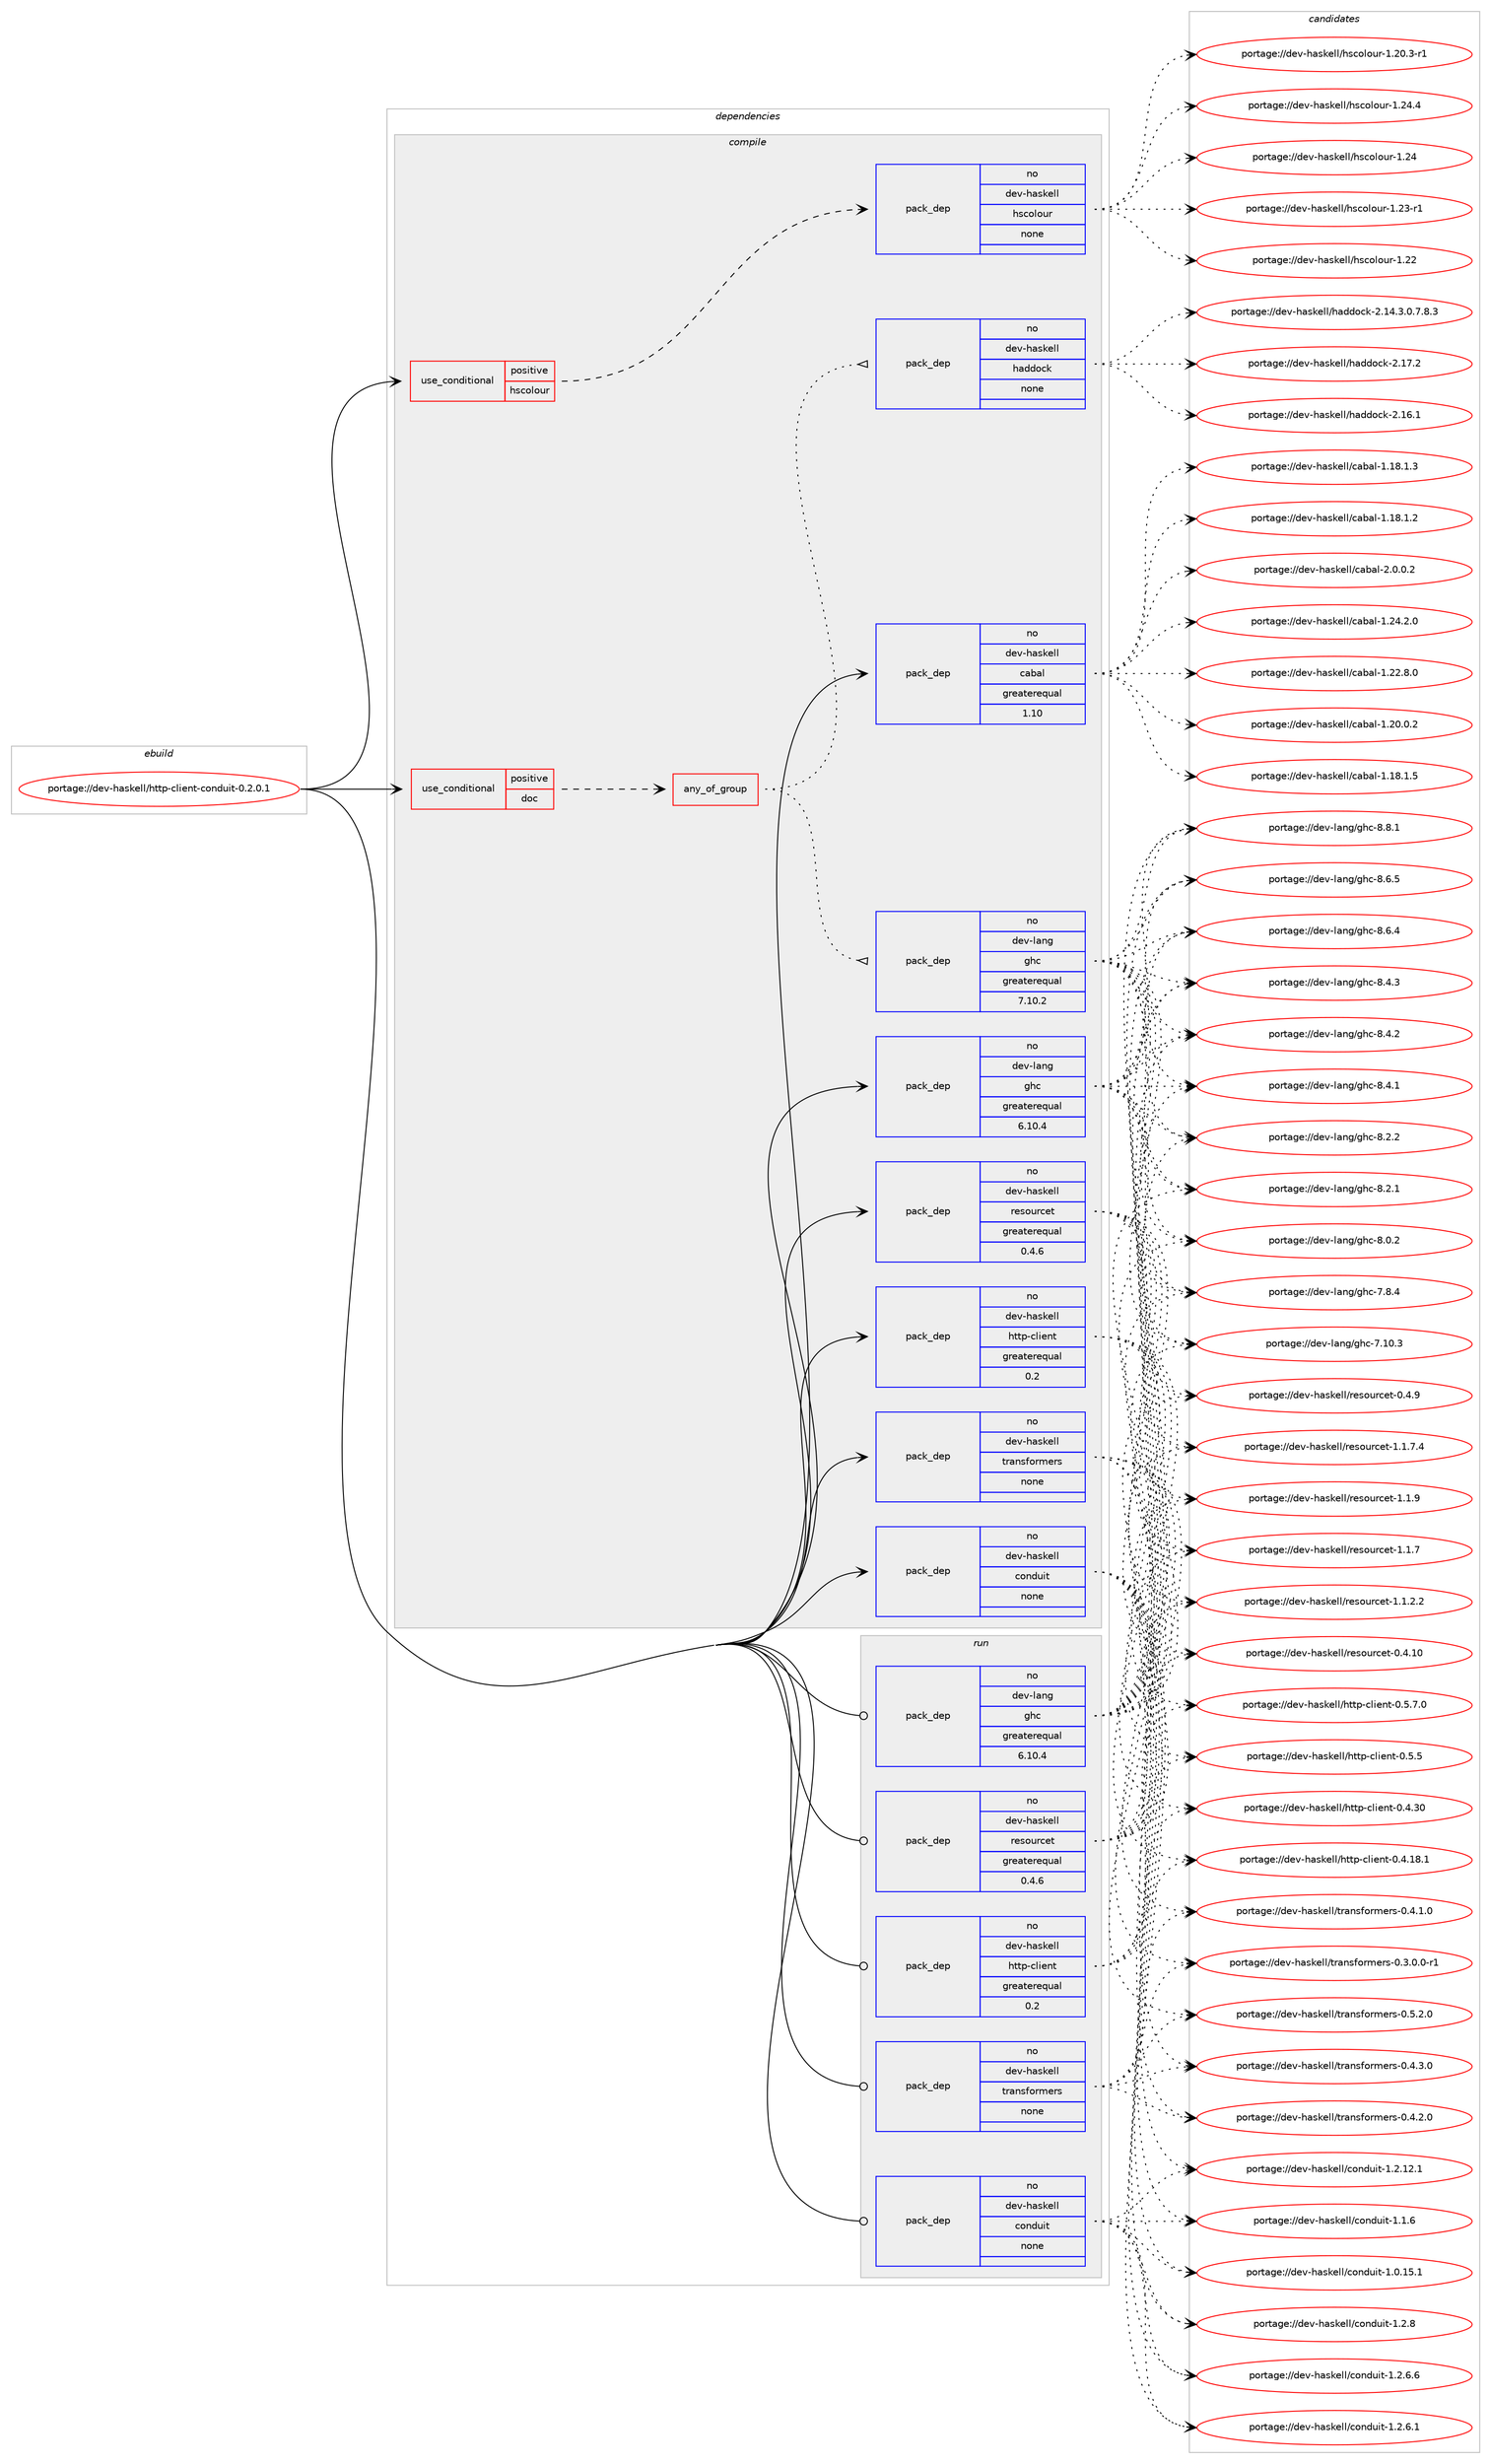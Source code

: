 digraph prolog {

# *************
# Graph options
# *************

newrank=true;
concentrate=true;
compound=true;
graph [rankdir=LR,fontname=Helvetica,fontsize=10,ranksep=1.5];#, ranksep=2.5, nodesep=0.2];
edge  [arrowhead=vee];
node  [fontname=Helvetica,fontsize=10];

# **********
# The ebuild
# **********

subgraph cluster_leftcol {
color=gray;
label=<<i>ebuild</i>>;
id [label="portage://dev-haskell/http-client-conduit-0.2.0.1", color=red, width=4, href="../dev-haskell/http-client-conduit-0.2.0.1.svg"];
}

# ****************
# The dependencies
# ****************

subgraph cluster_midcol {
color=gray;
label=<<i>dependencies</i>>;
subgraph cluster_compile {
fillcolor="#eeeeee";
style=filled;
label=<<i>compile</i>>;
subgraph cond133227 {
dependency556605 [label=<<TABLE BORDER="0" CELLBORDER="1" CELLSPACING="0" CELLPADDING="4"><TR><TD ROWSPAN="3" CELLPADDING="10">use_conditional</TD></TR><TR><TD>positive</TD></TR><TR><TD>doc</TD></TR></TABLE>>, shape=none, color=red];
subgraph any6216 {
dependency556606 [label=<<TABLE BORDER="0" CELLBORDER="1" CELLSPACING="0" CELLPADDING="4"><TR><TD CELLPADDING="10">any_of_group</TD></TR></TABLE>>, shape=none, color=red];subgraph pack416925 {
dependency556607 [label=<<TABLE BORDER="0" CELLBORDER="1" CELLSPACING="0" CELLPADDING="4" WIDTH="220"><TR><TD ROWSPAN="6" CELLPADDING="30">pack_dep</TD></TR><TR><TD WIDTH="110">no</TD></TR><TR><TD>dev-haskell</TD></TR><TR><TD>haddock</TD></TR><TR><TD>none</TD></TR><TR><TD></TD></TR></TABLE>>, shape=none, color=blue];
}
dependency556606:e -> dependency556607:w [weight=20,style="dotted",arrowhead="oinv"];
subgraph pack416926 {
dependency556608 [label=<<TABLE BORDER="0" CELLBORDER="1" CELLSPACING="0" CELLPADDING="4" WIDTH="220"><TR><TD ROWSPAN="6" CELLPADDING="30">pack_dep</TD></TR><TR><TD WIDTH="110">no</TD></TR><TR><TD>dev-lang</TD></TR><TR><TD>ghc</TD></TR><TR><TD>greaterequal</TD></TR><TR><TD>7.10.2</TD></TR></TABLE>>, shape=none, color=blue];
}
dependency556606:e -> dependency556608:w [weight=20,style="dotted",arrowhead="oinv"];
}
dependency556605:e -> dependency556606:w [weight=20,style="dashed",arrowhead="vee"];
}
id:e -> dependency556605:w [weight=20,style="solid",arrowhead="vee"];
subgraph cond133228 {
dependency556609 [label=<<TABLE BORDER="0" CELLBORDER="1" CELLSPACING="0" CELLPADDING="4"><TR><TD ROWSPAN="3" CELLPADDING="10">use_conditional</TD></TR><TR><TD>positive</TD></TR><TR><TD>hscolour</TD></TR></TABLE>>, shape=none, color=red];
subgraph pack416927 {
dependency556610 [label=<<TABLE BORDER="0" CELLBORDER="1" CELLSPACING="0" CELLPADDING="4" WIDTH="220"><TR><TD ROWSPAN="6" CELLPADDING="30">pack_dep</TD></TR><TR><TD WIDTH="110">no</TD></TR><TR><TD>dev-haskell</TD></TR><TR><TD>hscolour</TD></TR><TR><TD>none</TD></TR><TR><TD></TD></TR></TABLE>>, shape=none, color=blue];
}
dependency556609:e -> dependency556610:w [weight=20,style="dashed",arrowhead="vee"];
}
id:e -> dependency556609:w [weight=20,style="solid",arrowhead="vee"];
subgraph pack416928 {
dependency556611 [label=<<TABLE BORDER="0" CELLBORDER="1" CELLSPACING="0" CELLPADDING="4" WIDTH="220"><TR><TD ROWSPAN="6" CELLPADDING="30">pack_dep</TD></TR><TR><TD WIDTH="110">no</TD></TR><TR><TD>dev-haskell</TD></TR><TR><TD>cabal</TD></TR><TR><TD>greaterequal</TD></TR><TR><TD>1.10</TD></TR></TABLE>>, shape=none, color=blue];
}
id:e -> dependency556611:w [weight=20,style="solid",arrowhead="vee"];
subgraph pack416929 {
dependency556612 [label=<<TABLE BORDER="0" CELLBORDER="1" CELLSPACING="0" CELLPADDING="4" WIDTH="220"><TR><TD ROWSPAN="6" CELLPADDING="30">pack_dep</TD></TR><TR><TD WIDTH="110">no</TD></TR><TR><TD>dev-haskell</TD></TR><TR><TD>conduit</TD></TR><TR><TD>none</TD></TR><TR><TD></TD></TR></TABLE>>, shape=none, color=blue];
}
id:e -> dependency556612:w [weight=20,style="solid",arrowhead="vee"];
subgraph pack416930 {
dependency556613 [label=<<TABLE BORDER="0" CELLBORDER="1" CELLSPACING="0" CELLPADDING="4" WIDTH="220"><TR><TD ROWSPAN="6" CELLPADDING="30">pack_dep</TD></TR><TR><TD WIDTH="110">no</TD></TR><TR><TD>dev-haskell</TD></TR><TR><TD>http-client</TD></TR><TR><TD>greaterequal</TD></TR><TR><TD>0.2</TD></TR></TABLE>>, shape=none, color=blue];
}
id:e -> dependency556613:w [weight=20,style="solid",arrowhead="vee"];
subgraph pack416931 {
dependency556614 [label=<<TABLE BORDER="0" CELLBORDER="1" CELLSPACING="0" CELLPADDING="4" WIDTH="220"><TR><TD ROWSPAN="6" CELLPADDING="30">pack_dep</TD></TR><TR><TD WIDTH="110">no</TD></TR><TR><TD>dev-haskell</TD></TR><TR><TD>resourcet</TD></TR><TR><TD>greaterequal</TD></TR><TR><TD>0.4.6</TD></TR></TABLE>>, shape=none, color=blue];
}
id:e -> dependency556614:w [weight=20,style="solid",arrowhead="vee"];
subgraph pack416932 {
dependency556615 [label=<<TABLE BORDER="0" CELLBORDER="1" CELLSPACING="0" CELLPADDING="4" WIDTH="220"><TR><TD ROWSPAN="6" CELLPADDING="30">pack_dep</TD></TR><TR><TD WIDTH="110">no</TD></TR><TR><TD>dev-haskell</TD></TR><TR><TD>transformers</TD></TR><TR><TD>none</TD></TR><TR><TD></TD></TR></TABLE>>, shape=none, color=blue];
}
id:e -> dependency556615:w [weight=20,style="solid",arrowhead="vee"];
subgraph pack416933 {
dependency556616 [label=<<TABLE BORDER="0" CELLBORDER="1" CELLSPACING="0" CELLPADDING="4" WIDTH="220"><TR><TD ROWSPAN="6" CELLPADDING="30">pack_dep</TD></TR><TR><TD WIDTH="110">no</TD></TR><TR><TD>dev-lang</TD></TR><TR><TD>ghc</TD></TR><TR><TD>greaterequal</TD></TR><TR><TD>6.10.4</TD></TR></TABLE>>, shape=none, color=blue];
}
id:e -> dependency556616:w [weight=20,style="solid",arrowhead="vee"];
}
subgraph cluster_compileandrun {
fillcolor="#eeeeee";
style=filled;
label=<<i>compile and run</i>>;
}
subgraph cluster_run {
fillcolor="#eeeeee";
style=filled;
label=<<i>run</i>>;
subgraph pack416934 {
dependency556617 [label=<<TABLE BORDER="0" CELLBORDER="1" CELLSPACING="0" CELLPADDING="4" WIDTH="220"><TR><TD ROWSPAN="6" CELLPADDING="30">pack_dep</TD></TR><TR><TD WIDTH="110">no</TD></TR><TR><TD>dev-haskell</TD></TR><TR><TD>conduit</TD></TR><TR><TD>none</TD></TR><TR><TD></TD></TR></TABLE>>, shape=none, color=blue];
}
id:e -> dependency556617:w [weight=20,style="solid",arrowhead="odot"];
subgraph pack416935 {
dependency556618 [label=<<TABLE BORDER="0" CELLBORDER="1" CELLSPACING="0" CELLPADDING="4" WIDTH="220"><TR><TD ROWSPAN="6" CELLPADDING="30">pack_dep</TD></TR><TR><TD WIDTH="110">no</TD></TR><TR><TD>dev-haskell</TD></TR><TR><TD>http-client</TD></TR><TR><TD>greaterequal</TD></TR><TR><TD>0.2</TD></TR></TABLE>>, shape=none, color=blue];
}
id:e -> dependency556618:w [weight=20,style="solid",arrowhead="odot"];
subgraph pack416936 {
dependency556619 [label=<<TABLE BORDER="0" CELLBORDER="1" CELLSPACING="0" CELLPADDING="4" WIDTH="220"><TR><TD ROWSPAN="6" CELLPADDING="30">pack_dep</TD></TR><TR><TD WIDTH="110">no</TD></TR><TR><TD>dev-haskell</TD></TR><TR><TD>resourcet</TD></TR><TR><TD>greaterequal</TD></TR><TR><TD>0.4.6</TD></TR></TABLE>>, shape=none, color=blue];
}
id:e -> dependency556619:w [weight=20,style="solid",arrowhead="odot"];
subgraph pack416937 {
dependency556620 [label=<<TABLE BORDER="0" CELLBORDER="1" CELLSPACING="0" CELLPADDING="4" WIDTH="220"><TR><TD ROWSPAN="6" CELLPADDING="30">pack_dep</TD></TR><TR><TD WIDTH="110">no</TD></TR><TR><TD>dev-haskell</TD></TR><TR><TD>transformers</TD></TR><TR><TD>none</TD></TR><TR><TD></TD></TR></TABLE>>, shape=none, color=blue];
}
id:e -> dependency556620:w [weight=20,style="solid",arrowhead="odot"];
subgraph pack416938 {
dependency556621 [label=<<TABLE BORDER="0" CELLBORDER="1" CELLSPACING="0" CELLPADDING="4" WIDTH="220"><TR><TD ROWSPAN="6" CELLPADDING="30">pack_dep</TD></TR><TR><TD WIDTH="110">no</TD></TR><TR><TD>dev-lang</TD></TR><TR><TD>ghc</TD></TR><TR><TD>greaterequal</TD></TR><TR><TD>6.10.4</TD></TR></TABLE>>, shape=none, color=blue];
}
id:e -> dependency556621:w [weight=20,style="solid",arrowhead="odot"];
}
}

# **************
# The candidates
# **************

subgraph cluster_choices {
rank=same;
color=gray;
label=<<i>candidates</i>>;

subgraph choice416925 {
color=black;
nodesep=1;
choice100101118451049711510710110810847104971001001119910745504649554650 [label="portage://dev-haskell/haddock-2.17.2", color=red, width=4,href="../dev-haskell/haddock-2.17.2.svg"];
choice100101118451049711510710110810847104971001001119910745504649544649 [label="portage://dev-haskell/haddock-2.16.1", color=red, width=4,href="../dev-haskell/haddock-2.16.1.svg"];
choice1001011184510497115107101108108471049710010011199107455046495246514648465546564651 [label="portage://dev-haskell/haddock-2.14.3.0.7.8.3", color=red, width=4,href="../dev-haskell/haddock-2.14.3.0.7.8.3.svg"];
dependency556607:e -> choice100101118451049711510710110810847104971001001119910745504649554650:w [style=dotted,weight="100"];
dependency556607:e -> choice100101118451049711510710110810847104971001001119910745504649544649:w [style=dotted,weight="100"];
dependency556607:e -> choice1001011184510497115107101108108471049710010011199107455046495246514648465546564651:w [style=dotted,weight="100"];
}
subgraph choice416926 {
color=black;
nodesep=1;
choice10010111845108971101034710310499455646564649 [label="portage://dev-lang/ghc-8.8.1", color=red, width=4,href="../dev-lang/ghc-8.8.1.svg"];
choice10010111845108971101034710310499455646544653 [label="portage://dev-lang/ghc-8.6.5", color=red, width=4,href="../dev-lang/ghc-8.6.5.svg"];
choice10010111845108971101034710310499455646544652 [label="portage://dev-lang/ghc-8.6.4", color=red, width=4,href="../dev-lang/ghc-8.6.4.svg"];
choice10010111845108971101034710310499455646524651 [label="portage://dev-lang/ghc-8.4.3", color=red, width=4,href="../dev-lang/ghc-8.4.3.svg"];
choice10010111845108971101034710310499455646524650 [label="portage://dev-lang/ghc-8.4.2", color=red, width=4,href="../dev-lang/ghc-8.4.2.svg"];
choice10010111845108971101034710310499455646524649 [label="portage://dev-lang/ghc-8.4.1", color=red, width=4,href="../dev-lang/ghc-8.4.1.svg"];
choice10010111845108971101034710310499455646504650 [label="portage://dev-lang/ghc-8.2.2", color=red, width=4,href="../dev-lang/ghc-8.2.2.svg"];
choice10010111845108971101034710310499455646504649 [label="portage://dev-lang/ghc-8.2.1", color=red, width=4,href="../dev-lang/ghc-8.2.1.svg"];
choice10010111845108971101034710310499455646484650 [label="portage://dev-lang/ghc-8.0.2", color=red, width=4,href="../dev-lang/ghc-8.0.2.svg"];
choice10010111845108971101034710310499455546564652 [label="portage://dev-lang/ghc-7.8.4", color=red, width=4,href="../dev-lang/ghc-7.8.4.svg"];
choice1001011184510897110103471031049945554649484651 [label="portage://dev-lang/ghc-7.10.3", color=red, width=4,href="../dev-lang/ghc-7.10.3.svg"];
dependency556608:e -> choice10010111845108971101034710310499455646564649:w [style=dotted,weight="100"];
dependency556608:e -> choice10010111845108971101034710310499455646544653:w [style=dotted,weight="100"];
dependency556608:e -> choice10010111845108971101034710310499455646544652:w [style=dotted,weight="100"];
dependency556608:e -> choice10010111845108971101034710310499455646524651:w [style=dotted,weight="100"];
dependency556608:e -> choice10010111845108971101034710310499455646524650:w [style=dotted,weight="100"];
dependency556608:e -> choice10010111845108971101034710310499455646524649:w [style=dotted,weight="100"];
dependency556608:e -> choice10010111845108971101034710310499455646504650:w [style=dotted,weight="100"];
dependency556608:e -> choice10010111845108971101034710310499455646504649:w [style=dotted,weight="100"];
dependency556608:e -> choice10010111845108971101034710310499455646484650:w [style=dotted,weight="100"];
dependency556608:e -> choice10010111845108971101034710310499455546564652:w [style=dotted,weight="100"];
dependency556608:e -> choice1001011184510897110103471031049945554649484651:w [style=dotted,weight="100"];
}
subgraph choice416927 {
color=black;
nodesep=1;
choice1001011184510497115107101108108471041159911110811111711445494650524652 [label="portage://dev-haskell/hscolour-1.24.4", color=red, width=4,href="../dev-haskell/hscolour-1.24.4.svg"];
choice100101118451049711510710110810847104115991111081111171144549465052 [label="portage://dev-haskell/hscolour-1.24", color=red, width=4,href="../dev-haskell/hscolour-1.24.svg"];
choice1001011184510497115107101108108471041159911110811111711445494650514511449 [label="portage://dev-haskell/hscolour-1.23-r1", color=red, width=4,href="../dev-haskell/hscolour-1.23-r1.svg"];
choice100101118451049711510710110810847104115991111081111171144549465050 [label="portage://dev-haskell/hscolour-1.22", color=red, width=4,href="../dev-haskell/hscolour-1.22.svg"];
choice10010111845104971151071011081084710411599111108111117114454946504846514511449 [label="portage://dev-haskell/hscolour-1.20.3-r1", color=red, width=4,href="../dev-haskell/hscolour-1.20.3-r1.svg"];
dependency556610:e -> choice1001011184510497115107101108108471041159911110811111711445494650524652:w [style=dotted,weight="100"];
dependency556610:e -> choice100101118451049711510710110810847104115991111081111171144549465052:w [style=dotted,weight="100"];
dependency556610:e -> choice1001011184510497115107101108108471041159911110811111711445494650514511449:w [style=dotted,weight="100"];
dependency556610:e -> choice100101118451049711510710110810847104115991111081111171144549465050:w [style=dotted,weight="100"];
dependency556610:e -> choice10010111845104971151071011081084710411599111108111117114454946504846514511449:w [style=dotted,weight="100"];
}
subgraph choice416928 {
color=black;
nodesep=1;
choice100101118451049711510710110810847999798971084550464846484650 [label="portage://dev-haskell/cabal-2.0.0.2", color=red, width=4,href="../dev-haskell/cabal-2.0.0.2.svg"];
choice10010111845104971151071011081084799979897108454946505246504648 [label="portage://dev-haskell/cabal-1.24.2.0", color=red, width=4,href="../dev-haskell/cabal-1.24.2.0.svg"];
choice10010111845104971151071011081084799979897108454946505046564648 [label="portage://dev-haskell/cabal-1.22.8.0", color=red, width=4,href="../dev-haskell/cabal-1.22.8.0.svg"];
choice10010111845104971151071011081084799979897108454946504846484650 [label="portage://dev-haskell/cabal-1.20.0.2", color=red, width=4,href="../dev-haskell/cabal-1.20.0.2.svg"];
choice10010111845104971151071011081084799979897108454946495646494653 [label="portage://dev-haskell/cabal-1.18.1.5", color=red, width=4,href="../dev-haskell/cabal-1.18.1.5.svg"];
choice10010111845104971151071011081084799979897108454946495646494651 [label="portage://dev-haskell/cabal-1.18.1.3", color=red, width=4,href="../dev-haskell/cabal-1.18.1.3.svg"];
choice10010111845104971151071011081084799979897108454946495646494650 [label="portage://dev-haskell/cabal-1.18.1.2", color=red, width=4,href="../dev-haskell/cabal-1.18.1.2.svg"];
dependency556611:e -> choice100101118451049711510710110810847999798971084550464846484650:w [style=dotted,weight="100"];
dependency556611:e -> choice10010111845104971151071011081084799979897108454946505246504648:w [style=dotted,weight="100"];
dependency556611:e -> choice10010111845104971151071011081084799979897108454946505046564648:w [style=dotted,weight="100"];
dependency556611:e -> choice10010111845104971151071011081084799979897108454946504846484650:w [style=dotted,weight="100"];
dependency556611:e -> choice10010111845104971151071011081084799979897108454946495646494653:w [style=dotted,weight="100"];
dependency556611:e -> choice10010111845104971151071011081084799979897108454946495646494651:w [style=dotted,weight="100"];
dependency556611:e -> choice10010111845104971151071011081084799979897108454946495646494650:w [style=dotted,weight="100"];
}
subgraph choice416929 {
color=black;
nodesep=1;
choice10010111845104971151071011081084799111110100117105116454946504656 [label="portage://dev-haskell/conduit-1.2.8", color=red, width=4,href="../dev-haskell/conduit-1.2.8.svg"];
choice100101118451049711510710110810847991111101001171051164549465046544654 [label="portage://dev-haskell/conduit-1.2.6.6", color=red, width=4,href="../dev-haskell/conduit-1.2.6.6.svg"];
choice100101118451049711510710110810847991111101001171051164549465046544649 [label="portage://dev-haskell/conduit-1.2.6.1", color=red, width=4,href="../dev-haskell/conduit-1.2.6.1.svg"];
choice10010111845104971151071011081084799111110100117105116454946504649504649 [label="portage://dev-haskell/conduit-1.2.12.1", color=red, width=4,href="../dev-haskell/conduit-1.2.12.1.svg"];
choice10010111845104971151071011081084799111110100117105116454946494654 [label="portage://dev-haskell/conduit-1.1.6", color=red, width=4,href="../dev-haskell/conduit-1.1.6.svg"];
choice10010111845104971151071011081084799111110100117105116454946484649534649 [label="portage://dev-haskell/conduit-1.0.15.1", color=red, width=4,href="../dev-haskell/conduit-1.0.15.1.svg"];
dependency556612:e -> choice10010111845104971151071011081084799111110100117105116454946504656:w [style=dotted,weight="100"];
dependency556612:e -> choice100101118451049711510710110810847991111101001171051164549465046544654:w [style=dotted,weight="100"];
dependency556612:e -> choice100101118451049711510710110810847991111101001171051164549465046544649:w [style=dotted,weight="100"];
dependency556612:e -> choice10010111845104971151071011081084799111110100117105116454946504649504649:w [style=dotted,weight="100"];
dependency556612:e -> choice10010111845104971151071011081084799111110100117105116454946494654:w [style=dotted,weight="100"];
dependency556612:e -> choice10010111845104971151071011081084799111110100117105116454946484649534649:w [style=dotted,weight="100"];
}
subgraph choice416930 {
color=black;
nodesep=1;
choice10010111845104971151071011081084710411611611245991081051011101164548465346554648 [label="portage://dev-haskell/http-client-0.5.7.0", color=red, width=4,href="../dev-haskell/http-client-0.5.7.0.svg"];
choice1001011184510497115107101108108471041161161124599108105101110116454846534653 [label="portage://dev-haskell/http-client-0.5.5", color=red, width=4,href="../dev-haskell/http-client-0.5.5.svg"];
choice100101118451049711510710110810847104116116112459910810510111011645484652465148 [label="portage://dev-haskell/http-client-0.4.30", color=red, width=4,href="../dev-haskell/http-client-0.4.30.svg"];
choice1001011184510497115107101108108471041161161124599108105101110116454846524649564649 [label="portage://dev-haskell/http-client-0.4.18.1", color=red, width=4,href="../dev-haskell/http-client-0.4.18.1.svg"];
dependency556613:e -> choice10010111845104971151071011081084710411611611245991081051011101164548465346554648:w [style=dotted,weight="100"];
dependency556613:e -> choice1001011184510497115107101108108471041161161124599108105101110116454846534653:w [style=dotted,weight="100"];
dependency556613:e -> choice100101118451049711510710110810847104116116112459910810510111011645484652465148:w [style=dotted,weight="100"];
dependency556613:e -> choice1001011184510497115107101108108471041161161124599108105101110116454846524649564649:w [style=dotted,weight="100"];
}
subgraph choice416931 {
color=black;
nodesep=1;
choice10010111845104971151071011081084711410111511111711499101116454946494657 [label="portage://dev-haskell/resourcet-1.1.9", color=red, width=4,href="../dev-haskell/resourcet-1.1.9.svg"];
choice100101118451049711510710110810847114101115111117114991011164549464946554652 [label="portage://dev-haskell/resourcet-1.1.7.4", color=red, width=4,href="../dev-haskell/resourcet-1.1.7.4.svg"];
choice10010111845104971151071011081084711410111511111711499101116454946494655 [label="portage://dev-haskell/resourcet-1.1.7", color=red, width=4,href="../dev-haskell/resourcet-1.1.7.svg"];
choice100101118451049711510710110810847114101115111117114991011164549464946504650 [label="portage://dev-haskell/resourcet-1.1.2.2", color=red, width=4,href="../dev-haskell/resourcet-1.1.2.2.svg"];
choice10010111845104971151071011081084711410111511111711499101116454846524657 [label="portage://dev-haskell/resourcet-0.4.9", color=red, width=4,href="../dev-haskell/resourcet-0.4.9.svg"];
choice1001011184510497115107101108108471141011151111171149910111645484652464948 [label="portage://dev-haskell/resourcet-0.4.10", color=red, width=4,href="../dev-haskell/resourcet-0.4.10.svg"];
dependency556614:e -> choice10010111845104971151071011081084711410111511111711499101116454946494657:w [style=dotted,weight="100"];
dependency556614:e -> choice100101118451049711510710110810847114101115111117114991011164549464946554652:w [style=dotted,weight="100"];
dependency556614:e -> choice10010111845104971151071011081084711410111511111711499101116454946494655:w [style=dotted,weight="100"];
dependency556614:e -> choice100101118451049711510710110810847114101115111117114991011164549464946504650:w [style=dotted,weight="100"];
dependency556614:e -> choice10010111845104971151071011081084711410111511111711499101116454846524657:w [style=dotted,weight="100"];
dependency556614:e -> choice1001011184510497115107101108108471141011151111171149910111645484652464948:w [style=dotted,weight="100"];
}
subgraph choice416932 {
color=black;
nodesep=1;
choice100101118451049711510710110810847116114971101151021111141091011141154548465346504648 [label="portage://dev-haskell/transformers-0.5.2.0", color=red, width=4,href="../dev-haskell/transformers-0.5.2.0.svg"];
choice100101118451049711510710110810847116114971101151021111141091011141154548465246514648 [label="portage://dev-haskell/transformers-0.4.3.0", color=red, width=4,href="../dev-haskell/transformers-0.4.3.0.svg"];
choice100101118451049711510710110810847116114971101151021111141091011141154548465246504648 [label="portage://dev-haskell/transformers-0.4.2.0", color=red, width=4,href="../dev-haskell/transformers-0.4.2.0.svg"];
choice100101118451049711510710110810847116114971101151021111141091011141154548465246494648 [label="portage://dev-haskell/transformers-0.4.1.0", color=red, width=4,href="../dev-haskell/transformers-0.4.1.0.svg"];
choice1001011184510497115107101108108471161149711011510211111410910111411545484651464846484511449 [label="portage://dev-haskell/transformers-0.3.0.0-r1", color=red, width=4,href="../dev-haskell/transformers-0.3.0.0-r1.svg"];
dependency556615:e -> choice100101118451049711510710110810847116114971101151021111141091011141154548465346504648:w [style=dotted,weight="100"];
dependency556615:e -> choice100101118451049711510710110810847116114971101151021111141091011141154548465246514648:w [style=dotted,weight="100"];
dependency556615:e -> choice100101118451049711510710110810847116114971101151021111141091011141154548465246504648:w [style=dotted,weight="100"];
dependency556615:e -> choice100101118451049711510710110810847116114971101151021111141091011141154548465246494648:w [style=dotted,weight="100"];
dependency556615:e -> choice1001011184510497115107101108108471161149711011510211111410910111411545484651464846484511449:w [style=dotted,weight="100"];
}
subgraph choice416933 {
color=black;
nodesep=1;
choice10010111845108971101034710310499455646564649 [label="portage://dev-lang/ghc-8.8.1", color=red, width=4,href="../dev-lang/ghc-8.8.1.svg"];
choice10010111845108971101034710310499455646544653 [label="portage://dev-lang/ghc-8.6.5", color=red, width=4,href="../dev-lang/ghc-8.6.5.svg"];
choice10010111845108971101034710310499455646544652 [label="portage://dev-lang/ghc-8.6.4", color=red, width=4,href="../dev-lang/ghc-8.6.4.svg"];
choice10010111845108971101034710310499455646524651 [label="portage://dev-lang/ghc-8.4.3", color=red, width=4,href="../dev-lang/ghc-8.4.3.svg"];
choice10010111845108971101034710310499455646524650 [label="portage://dev-lang/ghc-8.4.2", color=red, width=4,href="../dev-lang/ghc-8.4.2.svg"];
choice10010111845108971101034710310499455646524649 [label="portage://dev-lang/ghc-8.4.1", color=red, width=4,href="../dev-lang/ghc-8.4.1.svg"];
choice10010111845108971101034710310499455646504650 [label="portage://dev-lang/ghc-8.2.2", color=red, width=4,href="../dev-lang/ghc-8.2.2.svg"];
choice10010111845108971101034710310499455646504649 [label="portage://dev-lang/ghc-8.2.1", color=red, width=4,href="../dev-lang/ghc-8.2.1.svg"];
choice10010111845108971101034710310499455646484650 [label="portage://dev-lang/ghc-8.0.2", color=red, width=4,href="../dev-lang/ghc-8.0.2.svg"];
choice10010111845108971101034710310499455546564652 [label="portage://dev-lang/ghc-7.8.4", color=red, width=4,href="../dev-lang/ghc-7.8.4.svg"];
choice1001011184510897110103471031049945554649484651 [label="portage://dev-lang/ghc-7.10.3", color=red, width=4,href="../dev-lang/ghc-7.10.3.svg"];
dependency556616:e -> choice10010111845108971101034710310499455646564649:w [style=dotted,weight="100"];
dependency556616:e -> choice10010111845108971101034710310499455646544653:w [style=dotted,weight="100"];
dependency556616:e -> choice10010111845108971101034710310499455646544652:w [style=dotted,weight="100"];
dependency556616:e -> choice10010111845108971101034710310499455646524651:w [style=dotted,weight="100"];
dependency556616:e -> choice10010111845108971101034710310499455646524650:w [style=dotted,weight="100"];
dependency556616:e -> choice10010111845108971101034710310499455646524649:w [style=dotted,weight="100"];
dependency556616:e -> choice10010111845108971101034710310499455646504650:w [style=dotted,weight="100"];
dependency556616:e -> choice10010111845108971101034710310499455646504649:w [style=dotted,weight="100"];
dependency556616:e -> choice10010111845108971101034710310499455646484650:w [style=dotted,weight="100"];
dependency556616:e -> choice10010111845108971101034710310499455546564652:w [style=dotted,weight="100"];
dependency556616:e -> choice1001011184510897110103471031049945554649484651:w [style=dotted,weight="100"];
}
subgraph choice416934 {
color=black;
nodesep=1;
choice10010111845104971151071011081084799111110100117105116454946504656 [label="portage://dev-haskell/conduit-1.2.8", color=red, width=4,href="../dev-haskell/conduit-1.2.8.svg"];
choice100101118451049711510710110810847991111101001171051164549465046544654 [label="portage://dev-haskell/conduit-1.2.6.6", color=red, width=4,href="../dev-haskell/conduit-1.2.6.6.svg"];
choice100101118451049711510710110810847991111101001171051164549465046544649 [label="portage://dev-haskell/conduit-1.2.6.1", color=red, width=4,href="../dev-haskell/conduit-1.2.6.1.svg"];
choice10010111845104971151071011081084799111110100117105116454946504649504649 [label="portage://dev-haskell/conduit-1.2.12.1", color=red, width=4,href="../dev-haskell/conduit-1.2.12.1.svg"];
choice10010111845104971151071011081084799111110100117105116454946494654 [label="portage://dev-haskell/conduit-1.1.6", color=red, width=4,href="../dev-haskell/conduit-1.1.6.svg"];
choice10010111845104971151071011081084799111110100117105116454946484649534649 [label="portage://dev-haskell/conduit-1.0.15.1", color=red, width=4,href="../dev-haskell/conduit-1.0.15.1.svg"];
dependency556617:e -> choice10010111845104971151071011081084799111110100117105116454946504656:w [style=dotted,weight="100"];
dependency556617:e -> choice100101118451049711510710110810847991111101001171051164549465046544654:w [style=dotted,weight="100"];
dependency556617:e -> choice100101118451049711510710110810847991111101001171051164549465046544649:w [style=dotted,weight="100"];
dependency556617:e -> choice10010111845104971151071011081084799111110100117105116454946504649504649:w [style=dotted,weight="100"];
dependency556617:e -> choice10010111845104971151071011081084799111110100117105116454946494654:w [style=dotted,weight="100"];
dependency556617:e -> choice10010111845104971151071011081084799111110100117105116454946484649534649:w [style=dotted,weight="100"];
}
subgraph choice416935 {
color=black;
nodesep=1;
choice10010111845104971151071011081084710411611611245991081051011101164548465346554648 [label="portage://dev-haskell/http-client-0.5.7.0", color=red, width=4,href="../dev-haskell/http-client-0.5.7.0.svg"];
choice1001011184510497115107101108108471041161161124599108105101110116454846534653 [label="portage://dev-haskell/http-client-0.5.5", color=red, width=4,href="../dev-haskell/http-client-0.5.5.svg"];
choice100101118451049711510710110810847104116116112459910810510111011645484652465148 [label="portage://dev-haskell/http-client-0.4.30", color=red, width=4,href="../dev-haskell/http-client-0.4.30.svg"];
choice1001011184510497115107101108108471041161161124599108105101110116454846524649564649 [label="portage://dev-haskell/http-client-0.4.18.1", color=red, width=4,href="../dev-haskell/http-client-0.4.18.1.svg"];
dependency556618:e -> choice10010111845104971151071011081084710411611611245991081051011101164548465346554648:w [style=dotted,weight="100"];
dependency556618:e -> choice1001011184510497115107101108108471041161161124599108105101110116454846534653:w [style=dotted,weight="100"];
dependency556618:e -> choice100101118451049711510710110810847104116116112459910810510111011645484652465148:w [style=dotted,weight="100"];
dependency556618:e -> choice1001011184510497115107101108108471041161161124599108105101110116454846524649564649:w [style=dotted,weight="100"];
}
subgraph choice416936 {
color=black;
nodesep=1;
choice10010111845104971151071011081084711410111511111711499101116454946494657 [label="portage://dev-haskell/resourcet-1.1.9", color=red, width=4,href="../dev-haskell/resourcet-1.1.9.svg"];
choice100101118451049711510710110810847114101115111117114991011164549464946554652 [label="portage://dev-haskell/resourcet-1.1.7.4", color=red, width=4,href="../dev-haskell/resourcet-1.1.7.4.svg"];
choice10010111845104971151071011081084711410111511111711499101116454946494655 [label="portage://dev-haskell/resourcet-1.1.7", color=red, width=4,href="../dev-haskell/resourcet-1.1.7.svg"];
choice100101118451049711510710110810847114101115111117114991011164549464946504650 [label="portage://dev-haskell/resourcet-1.1.2.2", color=red, width=4,href="../dev-haskell/resourcet-1.1.2.2.svg"];
choice10010111845104971151071011081084711410111511111711499101116454846524657 [label="portage://dev-haskell/resourcet-0.4.9", color=red, width=4,href="../dev-haskell/resourcet-0.4.9.svg"];
choice1001011184510497115107101108108471141011151111171149910111645484652464948 [label="portage://dev-haskell/resourcet-0.4.10", color=red, width=4,href="../dev-haskell/resourcet-0.4.10.svg"];
dependency556619:e -> choice10010111845104971151071011081084711410111511111711499101116454946494657:w [style=dotted,weight="100"];
dependency556619:e -> choice100101118451049711510710110810847114101115111117114991011164549464946554652:w [style=dotted,weight="100"];
dependency556619:e -> choice10010111845104971151071011081084711410111511111711499101116454946494655:w [style=dotted,weight="100"];
dependency556619:e -> choice100101118451049711510710110810847114101115111117114991011164549464946504650:w [style=dotted,weight="100"];
dependency556619:e -> choice10010111845104971151071011081084711410111511111711499101116454846524657:w [style=dotted,weight="100"];
dependency556619:e -> choice1001011184510497115107101108108471141011151111171149910111645484652464948:w [style=dotted,weight="100"];
}
subgraph choice416937 {
color=black;
nodesep=1;
choice100101118451049711510710110810847116114971101151021111141091011141154548465346504648 [label="portage://dev-haskell/transformers-0.5.2.0", color=red, width=4,href="../dev-haskell/transformers-0.5.2.0.svg"];
choice100101118451049711510710110810847116114971101151021111141091011141154548465246514648 [label="portage://dev-haskell/transformers-0.4.3.0", color=red, width=4,href="../dev-haskell/transformers-0.4.3.0.svg"];
choice100101118451049711510710110810847116114971101151021111141091011141154548465246504648 [label="portage://dev-haskell/transformers-0.4.2.0", color=red, width=4,href="../dev-haskell/transformers-0.4.2.0.svg"];
choice100101118451049711510710110810847116114971101151021111141091011141154548465246494648 [label="portage://dev-haskell/transformers-0.4.1.0", color=red, width=4,href="../dev-haskell/transformers-0.4.1.0.svg"];
choice1001011184510497115107101108108471161149711011510211111410910111411545484651464846484511449 [label="portage://dev-haskell/transformers-0.3.0.0-r1", color=red, width=4,href="../dev-haskell/transformers-0.3.0.0-r1.svg"];
dependency556620:e -> choice100101118451049711510710110810847116114971101151021111141091011141154548465346504648:w [style=dotted,weight="100"];
dependency556620:e -> choice100101118451049711510710110810847116114971101151021111141091011141154548465246514648:w [style=dotted,weight="100"];
dependency556620:e -> choice100101118451049711510710110810847116114971101151021111141091011141154548465246504648:w [style=dotted,weight="100"];
dependency556620:e -> choice100101118451049711510710110810847116114971101151021111141091011141154548465246494648:w [style=dotted,weight="100"];
dependency556620:e -> choice1001011184510497115107101108108471161149711011510211111410910111411545484651464846484511449:w [style=dotted,weight="100"];
}
subgraph choice416938 {
color=black;
nodesep=1;
choice10010111845108971101034710310499455646564649 [label="portage://dev-lang/ghc-8.8.1", color=red, width=4,href="../dev-lang/ghc-8.8.1.svg"];
choice10010111845108971101034710310499455646544653 [label="portage://dev-lang/ghc-8.6.5", color=red, width=4,href="../dev-lang/ghc-8.6.5.svg"];
choice10010111845108971101034710310499455646544652 [label="portage://dev-lang/ghc-8.6.4", color=red, width=4,href="../dev-lang/ghc-8.6.4.svg"];
choice10010111845108971101034710310499455646524651 [label="portage://dev-lang/ghc-8.4.3", color=red, width=4,href="../dev-lang/ghc-8.4.3.svg"];
choice10010111845108971101034710310499455646524650 [label="portage://dev-lang/ghc-8.4.2", color=red, width=4,href="../dev-lang/ghc-8.4.2.svg"];
choice10010111845108971101034710310499455646524649 [label="portage://dev-lang/ghc-8.4.1", color=red, width=4,href="../dev-lang/ghc-8.4.1.svg"];
choice10010111845108971101034710310499455646504650 [label="portage://dev-lang/ghc-8.2.2", color=red, width=4,href="../dev-lang/ghc-8.2.2.svg"];
choice10010111845108971101034710310499455646504649 [label="portage://dev-lang/ghc-8.2.1", color=red, width=4,href="../dev-lang/ghc-8.2.1.svg"];
choice10010111845108971101034710310499455646484650 [label="portage://dev-lang/ghc-8.0.2", color=red, width=4,href="../dev-lang/ghc-8.0.2.svg"];
choice10010111845108971101034710310499455546564652 [label="portage://dev-lang/ghc-7.8.4", color=red, width=4,href="../dev-lang/ghc-7.8.4.svg"];
choice1001011184510897110103471031049945554649484651 [label="portage://dev-lang/ghc-7.10.3", color=red, width=4,href="../dev-lang/ghc-7.10.3.svg"];
dependency556621:e -> choice10010111845108971101034710310499455646564649:w [style=dotted,weight="100"];
dependency556621:e -> choice10010111845108971101034710310499455646544653:w [style=dotted,weight="100"];
dependency556621:e -> choice10010111845108971101034710310499455646544652:w [style=dotted,weight="100"];
dependency556621:e -> choice10010111845108971101034710310499455646524651:w [style=dotted,weight="100"];
dependency556621:e -> choice10010111845108971101034710310499455646524650:w [style=dotted,weight="100"];
dependency556621:e -> choice10010111845108971101034710310499455646524649:w [style=dotted,weight="100"];
dependency556621:e -> choice10010111845108971101034710310499455646504650:w [style=dotted,weight="100"];
dependency556621:e -> choice10010111845108971101034710310499455646504649:w [style=dotted,weight="100"];
dependency556621:e -> choice10010111845108971101034710310499455646484650:w [style=dotted,weight="100"];
dependency556621:e -> choice10010111845108971101034710310499455546564652:w [style=dotted,weight="100"];
dependency556621:e -> choice1001011184510897110103471031049945554649484651:w [style=dotted,weight="100"];
}
}

}
